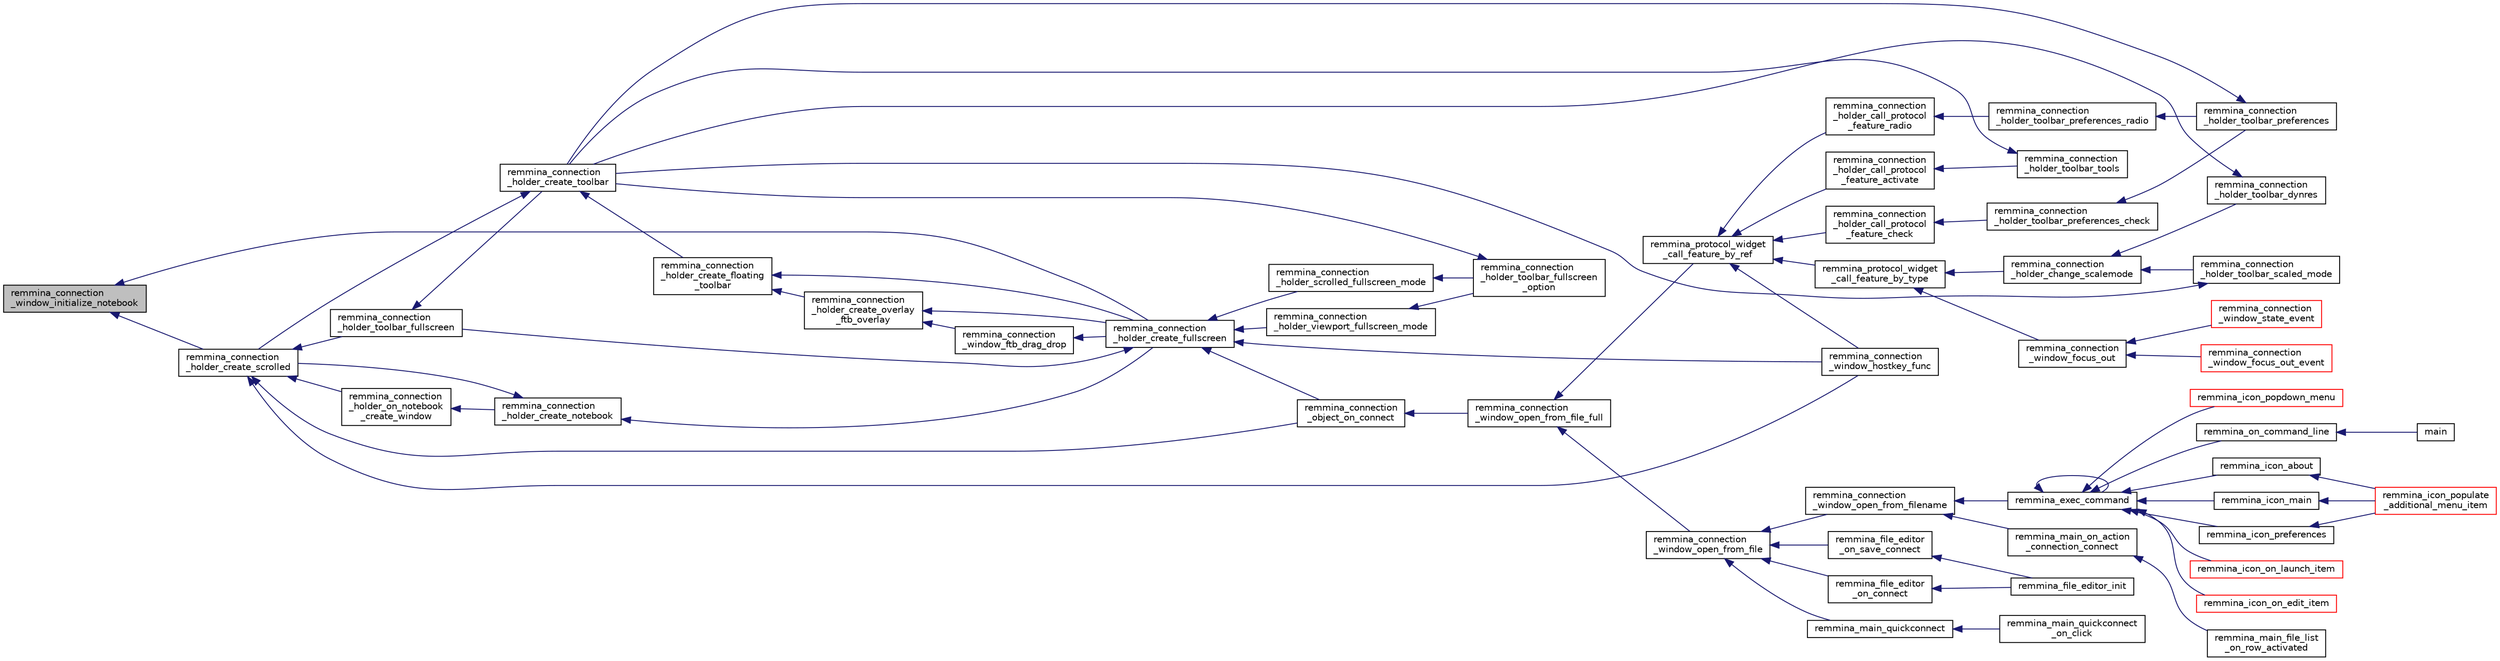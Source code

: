 digraph "remmina_connection_window_initialize_notebook"
{
  edge [fontname="Helvetica",fontsize="10",labelfontname="Helvetica",labelfontsize="10"];
  node [fontname="Helvetica",fontsize="10",shape=record];
  rankdir="LR";
  Node14193 [label="remmina_connection\l_window_initialize_notebook",height=0.2,width=0.4,color="black", fillcolor="grey75", style="filled", fontcolor="black"];
  Node14193 -> Node14194 [dir="back",color="midnightblue",fontsize="10",style="solid",fontname="Helvetica"];
  Node14194 [label="remmina_connection\l_holder_create_scrolled",height=0.2,width=0.4,color="black", fillcolor="white", style="filled",URL="$remmina__connection__window_8c.html#a57b3656c37df65d276ddd50a16906dc7"];
  Node14194 -> Node14195 [dir="back",color="midnightblue",fontsize="10",style="solid",fontname="Helvetica"];
  Node14195 [label="remmina_connection\l_holder_toolbar_fullscreen",height=0.2,width=0.4,color="black", fillcolor="white", style="filled",URL="$remmina__connection__window_8c.html#a02ac20f50f1b7b816bd7208127efdbee"];
  Node14195 -> Node14196 [dir="back",color="midnightblue",fontsize="10",style="solid",fontname="Helvetica"];
  Node14196 [label="remmina_connection\l_holder_create_toolbar",height=0.2,width=0.4,color="black", fillcolor="white", style="filled",URL="$remmina__connection__window_8c.html#af8138da72278e9e9000276e08a6fd984"];
  Node14196 -> Node14197 [dir="back",color="midnightblue",fontsize="10",style="solid",fontname="Helvetica"];
  Node14197 [label="remmina_connection\l_holder_create_floating\l_toolbar",height=0.2,width=0.4,color="black", fillcolor="white", style="filled",URL="$remmina__connection__window_8c.html#a967dca6c1876afc3e6bcb763f9709d43"];
  Node14197 -> Node14198 [dir="back",color="midnightblue",fontsize="10",style="solid",fontname="Helvetica"];
  Node14198 [label="remmina_connection\l_holder_create_overlay\l_ftb_overlay",height=0.2,width=0.4,color="black", fillcolor="white", style="filled",URL="$remmina__connection__window_8c.html#ab2edcb806312b3367c70fbb13c383ae0"];
  Node14198 -> Node14199 [dir="back",color="midnightblue",fontsize="10",style="solid",fontname="Helvetica"];
  Node14199 [label="remmina_connection\l_window_ftb_drag_drop",height=0.2,width=0.4,color="black", fillcolor="white", style="filled",URL="$remmina__connection__window_8c.html#a15c9b2bd929f8f2bb64d0bb6fa60f067"];
  Node14199 -> Node14200 [dir="back",color="midnightblue",fontsize="10",style="solid",fontname="Helvetica"];
  Node14200 [label="remmina_connection\l_holder_create_fullscreen",height=0.2,width=0.4,color="black", fillcolor="white", style="filled",URL="$remmina__connection__window_8c.html#ae67ca4d276339723c1ff87fc224eaccf"];
  Node14200 -> Node14195 [dir="back",color="midnightblue",fontsize="10",style="solid",fontname="Helvetica"];
  Node14200 -> Node14201 [dir="back",color="midnightblue",fontsize="10",style="solid",fontname="Helvetica"];
  Node14201 [label="remmina_connection\l_holder_viewport_fullscreen_mode",height=0.2,width=0.4,color="black", fillcolor="white", style="filled",URL="$remmina__connection__window_8c.html#a0e99d0ff8c39f2c6de508eee9ef498c5"];
  Node14201 -> Node14202 [dir="back",color="midnightblue",fontsize="10",style="solid",fontname="Helvetica"];
  Node14202 [label="remmina_connection\l_holder_toolbar_fullscreen\l_option",height=0.2,width=0.4,color="black", fillcolor="white", style="filled",URL="$remmina__connection__window_8c.html#a1415cdcbed0e6fe9a7978586bf132207"];
  Node14202 -> Node14196 [dir="back",color="midnightblue",fontsize="10",style="solid",fontname="Helvetica"];
  Node14200 -> Node14203 [dir="back",color="midnightblue",fontsize="10",style="solid",fontname="Helvetica"];
  Node14203 [label="remmina_connection\l_holder_scrolled_fullscreen_mode",height=0.2,width=0.4,color="black", fillcolor="white", style="filled",URL="$remmina__connection__window_8c.html#aa25cae5c0e15e13b817b925e42a044a9"];
  Node14203 -> Node14202 [dir="back",color="midnightblue",fontsize="10",style="solid",fontname="Helvetica"];
  Node14200 -> Node14204 [dir="back",color="midnightblue",fontsize="10",style="solid",fontname="Helvetica"];
  Node14204 [label="remmina_connection\l_window_hostkey_func",height=0.2,width=0.4,color="black", fillcolor="white", style="filled",URL="$remmina__connection__window_8c.html#abef663d930076deb3105f86dabe2a9c3"];
  Node14200 -> Node14205 [dir="back",color="midnightblue",fontsize="10",style="solid",fontname="Helvetica"];
  Node14205 [label="remmina_connection\l_object_on_connect",height=0.2,width=0.4,color="black", fillcolor="white", style="filled",URL="$remmina__connection__window_8c.html#a0ad685a873ecef95ec13caba17e0c22e"];
  Node14205 -> Node14206 [dir="back",color="midnightblue",fontsize="10",style="solid",fontname="Helvetica"];
  Node14206 [label="remmina_connection\l_window_open_from_file_full",height=0.2,width=0.4,color="black", fillcolor="white", style="filled",URL="$remmina__connection__window_8h.html#adbf2b670ca3bae96a99cb0b36021a961"];
  Node14206 -> Node14207 [dir="back",color="midnightblue",fontsize="10",style="solid",fontname="Helvetica"];
  Node14207 [label="remmina_connection\l_window_open_from_file",height=0.2,width=0.4,color="black", fillcolor="white", style="filled",URL="$remmina__connection__window_8h.html#a1c7f722a89609523cc4de079cc82f23c"];
  Node14207 -> Node14208 [dir="back",color="midnightblue",fontsize="10",style="solid",fontname="Helvetica"];
  Node14208 [label="remmina_connection\l_window_open_from_filename",height=0.2,width=0.4,color="black", fillcolor="white", style="filled",URL="$remmina__connection__window_8h.html#ab0ed27ef360efc7d92906cbabf9da5db"];
  Node14208 -> Node14209 [dir="back",color="midnightblue",fontsize="10",style="solid",fontname="Helvetica"];
  Node14209 [label="remmina_exec_command",height=0.2,width=0.4,color="black", fillcolor="white", style="filled",URL="$remmina__exec_8h.html#a424cabdcff647797061e7482049d62a7"];
  Node14209 -> Node14210 [dir="back",color="midnightblue",fontsize="10",style="solid",fontname="Helvetica"];
  Node14210 [label="remmina_on_command_line",height=0.2,width=0.4,color="black", fillcolor="white", style="filled",URL="$remmina_8c.html#aeb286fc5bd52ab5382ab8cb495dc2914"];
  Node14210 -> Node14211 [dir="back",color="midnightblue",fontsize="10",style="solid",fontname="Helvetica"];
  Node14211 [label="main",height=0.2,width=0.4,color="black", fillcolor="white", style="filled",URL="$remmina_8c.html#a0ddf1224851353fc92bfbff6f499fa97"];
  Node14209 -> Node14209 [dir="back",color="midnightblue",fontsize="10",style="solid",fontname="Helvetica"];
  Node14209 -> Node14212 [dir="back",color="midnightblue",fontsize="10",style="solid",fontname="Helvetica"];
  Node14212 [label="remmina_icon_main",height=0.2,width=0.4,color="black", fillcolor="white", style="filled",URL="$remmina__icon_8c.html#a920476110ab6410c8fc8cf734109e497"];
  Node14212 -> Node14213 [dir="back",color="midnightblue",fontsize="10",style="solid",fontname="Helvetica"];
  Node14213 [label="remmina_icon_populate\l_additional_menu_item",height=0.2,width=0.4,color="red", fillcolor="white", style="filled",URL="$remmina__icon_8c.html#a8aaf73ed94cf20dcce1c7be26262cb56"];
  Node14209 -> Node14223 [dir="back",color="midnightblue",fontsize="10",style="solid",fontname="Helvetica"];
  Node14223 [label="remmina_icon_preferences",height=0.2,width=0.4,color="black", fillcolor="white", style="filled",URL="$remmina__icon_8c.html#ad3b0e3d12e4854eae05b1afea19da404"];
  Node14223 -> Node14213 [dir="back",color="midnightblue",fontsize="10",style="solid",fontname="Helvetica"];
  Node14209 -> Node14224 [dir="back",color="midnightblue",fontsize="10",style="solid",fontname="Helvetica"];
  Node14224 [label="remmina_icon_about",height=0.2,width=0.4,color="black", fillcolor="white", style="filled",URL="$remmina__icon_8c.html#a5cdf1958ef01e49889bcee2e90e2cf71"];
  Node14224 -> Node14213 [dir="back",color="midnightblue",fontsize="10",style="solid",fontname="Helvetica"];
  Node14209 -> Node14225 [dir="back",color="midnightblue",fontsize="10",style="solid",fontname="Helvetica"];
  Node14225 [label="remmina_icon_on_launch_item",height=0.2,width=0.4,color="red", fillcolor="white", style="filled",URL="$remmina__icon_8c.html#ad1699688680e12abcfd5c74dd2f76d83"];
  Node14209 -> Node14228 [dir="back",color="midnightblue",fontsize="10",style="solid",fontname="Helvetica"];
  Node14228 [label="remmina_icon_on_edit_item",height=0.2,width=0.4,color="red", fillcolor="white", style="filled",URL="$remmina__icon_8c.html#af8708120906a8dc41a7998ebf9ecd129"];
  Node14209 -> Node14229 [dir="back",color="midnightblue",fontsize="10",style="solid",fontname="Helvetica"];
  Node14229 [label="remmina_icon_popdown_menu",height=0.2,width=0.4,color="red", fillcolor="white", style="filled",URL="$remmina__icon_8c.html#a444be76e3c3a065279c5f9abc7fae833"];
  Node14208 -> Node14230 [dir="back",color="midnightblue",fontsize="10",style="solid",fontname="Helvetica"];
  Node14230 [label="remmina_main_on_action\l_connection_connect",height=0.2,width=0.4,color="black", fillcolor="white", style="filled",URL="$remmina__main_8c.html#ae023d1cb099a4f7bee79f13760566cbf"];
  Node14230 -> Node14231 [dir="back",color="midnightblue",fontsize="10",style="solid",fontname="Helvetica"];
  Node14231 [label="remmina_main_file_list\l_on_row_activated",height=0.2,width=0.4,color="black", fillcolor="white", style="filled",URL="$remmina__main_8c.html#aba1a89a2400c5cc8373c6bd34602ac10"];
  Node14207 -> Node14232 [dir="back",color="midnightblue",fontsize="10",style="solid",fontname="Helvetica"];
  Node14232 [label="remmina_file_editor\l_on_connect",height=0.2,width=0.4,color="black", fillcolor="white", style="filled",URL="$remmina__file__editor_8c.html#a73b8581fd1fd77532b748d91a2951f25"];
  Node14232 -> Node14216 [dir="back",color="midnightblue",fontsize="10",style="solid",fontname="Helvetica"];
  Node14216 [label="remmina_file_editor_init",height=0.2,width=0.4,color="black", fillcolor="white", style="filled",URL="$remmina__file__editor_8c.html#a9afd8d41c66f547320930eb331f3124d"];
  Node14207 -> Node14217 [dir="back",color="midnightblue",fontsize="10",style="solid",fontname="Helvetica"];
  Node14217 [label="remmina_file_editor\l_on_save_connect",height=0.2,width=0.4,color="black", fillcolor="white", style="filled",URL="$remmina__file__editor_8c.html#a57224f3f69f04f398de563b71be6b18e"];
  Node14217 -> Node14216 [dir="back",color="midnightblue",fontsize="10",style="solid",fontname="Helvetica"];
  Node14207 -> Node14233 [dir="back",color="midnightblue",fontsize="10",style="solid",fontname="Helvetica"];
  Node14233 [label="remmina_main_quickconnect",height=0.2,width=0.4,color="black", fillcolor="white", style="filled",URL="$remmina__main_8c.html#a802458852abacebfb16f1f4295806a01"];
  Node14233 -> Node14234 [dir="back",color="midnightblue",fontsize="10",style="solid",fontname="Helvetica"];
  Node14234 [label="remmina_main_quickconnect\l_on_click",height=0.2,width=0.4,color="black", fillcolor="white", style="filled",URL="$remmina__main_8c.html#a210e9e04c7c97cc86412044de31f659d"];
  Node14206 -> Node14235 [dir="back",color="midnightblue",fontsize="10",style="solid",fontname="Helvetica"];
  Node14235 [label="remmina_protocol_widget\l_call_feature_by_ref",height=0.2,width=0.4,color="black", fillcolor="white", style="filled",URL="$remmina__protocol__widget_8h.html#a605b69a9aa4393024369cc5070488692"];
  Node14235 -> Node14236 [dir="back",color="midnightblue",fontsize="10",style="solid",fontname="Helvetica"];
  Node14236 [label="remmina_connection\l_holder_call_protocol\l_feature_radio",height=0.2,width=0.4,color="black", fillcolor="white", style="filled",URL="$remmina__connection__window_8c.html#a86280cb973101817f7410af393bc2f98"];
  Node14236 -> Node14237 [dir="back",color="midnightblue",fontsize="10",style="solid",fontname="Helvetica"];
  Node14237 [label="remmina_connection\l_holder_toolbar_preferences_radio",height=0.2,width=0.4,color="black", fillcolor="white", style="filled",URL="$remmina__connection__window_8c.html#a1ddab4aacc284c606ab237eae9c0b5a9"];
  Node14237 -> Node14238 [dir="back",color="midnightblue",fontsize="10",style="solid",fontname="Helvetica"];
  Node14238 [label="remmina_connection\l_holder_toolbar_preferences",height=0.2,width=0.4,color="black", fillcolor="white", style="filled",URL="$remmina__connection__window_8c.html#a78ec7d6e66d6e6569c1a9a0230c74bc8"];
  Node14238 -> Node14196 [dir="back",color="midnightblue",fontsize="10",style="solid",fontname="Helvetica"];
  Node14235 -> Node14239 [dir="back",color="midnightblue",fontsize="10",style="solid",fontname="Helvetica"];
  Node14239 [label="remmina_connection\l_holder_call_protocol\l_feature_check",height=0.2,width=0.4,color="black", fillcolor="white", style="filled",URL="$remmina__connection__window_8c.html#a8d924ded7fe147df8b5f113e2fb1d6e7"];
  Node14239 -> Node14240 [dir="back",color="midnightblue",fontsize="10",style="solid",fontname="Helvetica"];
  Node14240 [label="remmina_connection\l_holder_toolbar_preferences_check",height=0.2,width=0.4,color="black", fillcolor="white", style="filled",URL="$remmina__connection__window_8c.html#ada0dce340f5f1484c496a2357e8a2c69"];
  Node14240 -> Node14238 [dir="back",color="midnightblue",fontsize="10",style="solid",fontname="Helvetica"];
  Node14235 -> Node14241 [dir="back",color="midnightblue",fontsize="10",style="solid",fontname="Helvetica"];
  Node14241 [label="remmina_connection\l_holder_call_protocol\l_feature_activate",height=0.2,width=0.4,color="black", fillcolor="white", style="filled",URL="$remmina__connection__window_8c.html#a4507b43c6fd10bc68d9512c6b253a552"];
  Node14241 -> Node14242 [dir="back",color="midnightblue",fontsize="10",style="solid",fontname="Helvetica"];
  Node14242 [label="remmina_connection\l_holder_toolbar_tools",height=0.2,width=0.4,color="black", fillcolor="white", style="filled",URL="$remmina__connection__window_8c.html#a51cc0b2274049920f67c71047bd76213"];
  Node14242 -> Node14196 [dir="back",color="midnightblue",fontsize="10",style="solid",fontname="Helvetica"];
  Node14235 -> Node14204 [dir="back",color="midnightblue",fontsize="10",style="solid",fontname="Helvetica"];
  Node14235 -> Node14243 [dir="back",color="midnightblue",fontsize="10",style="solid",fontname="Helvetica"];
  Node14243 [label="remmina_protocol_widget\l_call_feature_by_type",height=0.2,width=0.4,color="black", fillcolor="white", style="filled",URL="$remmina__protocol__widget_8h.html#a6a630e96e5b914d60d678ae8eaad4cd9"];
  Node14243 -> Node14244 [dir="back",color="midnightblue",fontsize="10",style="solid",fontname="Helvetica"];
  Node14244 [label="remmina_connection\l_holder_change_scalemode",height=0.2,width=0.4,color="black", fillcolor="white", style="filled",URL="$remmina__connection__window_8c.html#a5565ebedf82eb9f2d54b7f447b4c930e"];
  Node14244 -> Node14245 [dir="back",color="midnightblue",fontsize="10",style="solid",fontname="Helvetica"];
  Node14245 [label="remmina_connection\l_holder_toolbar_dynres",height=0.2,width=0.4,color="black", fillcolor="white", style="filled",URL="$remmina__connection__window_8c.html#a576e3800c7371f63b27e3832848ac4e5"];
  Node14245 -> Node14196 [dir="back",color="midnightblue",fontsize="10",style="solid",fontname="Helvetica"];
  Node14244 -> Node14246 [dir="back",color="midnightblue",fontsize="10",style="solid",fontname="Helvetica"];
  Node14246 [label="remmina_connection\l_holder_toolbar_scaled_mode",height=0.2,width=0.4,color="black", fillcolor="white", style="filled",URL="$remmina__connection__window_8c.html#ad6136dd7c0867a5a5f1c0b0645632ee4"];
  Node14246 -> Node14196 [dir="back",color="midnightblue",fontsize="10",style="solid",fontname="Helvetica"];
  Node14243 -> Node14247 [dir="back",color="midnightblue",fontsize="10",style="solid",fontname="Helvetica"];
  Node14247 [label="remmina_connection\l_window_focus_out",height=0.2,width=0.4,color="black", fillcolor="white", style="filled",URL="$remmina__connection__window_8c.html#a8c242e0a7ee57ed79099c330d696b43f"];
  Node14247 -> Node14248 [dir="back",color="midnightblue",fontsize="10",style="solid",fontname="Helvetica"];
  Node14248 [label="remmina_connection\l_window_focus_out_event",height=0.2,width=0.4,color="red", fillcolor="white", style="filled",URL="$remmina__connection__window_8c.html#a539828a1dd435bee083d82136691176c"];
  Node14247 -> Node14250 [dir="back",color="midnightblue",fontsize="10",style="solid",fontname="Helvetica"];
  Node14250 [label="remmina_connection\l_window_state_event",height=0.2,width=0.4,color="red", fillcolor="white", style="filled",URL="$remmina__connection__window_8c.html#a174d5b1e983a96c98aae2e8078f462bd"];
  Node14198 -> Node14200 [dir="back",color="midnightblue",fontsize="10",style="solid",fontname="Helvetica"];
  Node14197 -> Node14200 [dir="back",color="midnightblue",fontsize="10",style="solid",fontname="Helvetica"];
  Node14196 -> Node14194 [dir="back",color="midnightblue",fontsize="10",style="solid",fontname="Helvetica"];
  Node14194 -> Node14251 [dir="back",color="midnightblue",fontsize="10",style="solid",fontname="Helvetica"];
  Node14251 [label="remmina_connection\l_holder_on_notebook\l_create_window",height=0.2,width=0.4,color="black", fillcolor="white", style="filled",URL="$remmina__connection__window_8c.html#a2f5fc595c1aad851962aa58e2009bcce"];
  Node14251 -> Node14252 [dir="back",color="midnightblue",fontsize="10",style="solid",fontname="Helvetica"];
  Node14252 [label="remmina_connection\l_holder_create_notebook",height=0.2,width=0.4,color="black", fillcolor="white", style="filled",URL="$remmina__connection__window_8c.html#ae616dc409c5775dc73d9a83c1f081705"];
  Node14252 -> Node14194 [dir="back",color="midnightblue",fontsize="10",style="solid",fontname="Helvetica"];
  Node14252 -> Node14200 [dir="back",color="midnightblue",fontsize="10",style="solid",fontname="Helvetica"];
  Node14194 -> Node14204 [dir="back",color="midnightblue",fontsize="10",style="solid",fontname="Helvetica"];
  Node14194 -> Node14205 [dir="back",color="midnightblue",fontsize="10",style="solid",fontname="Helvetica"];
  Node14193 -> Node14200 [dir="back",color="midnightblue",fontsize="10",style="solid",fontname="Helvetica"];
}
